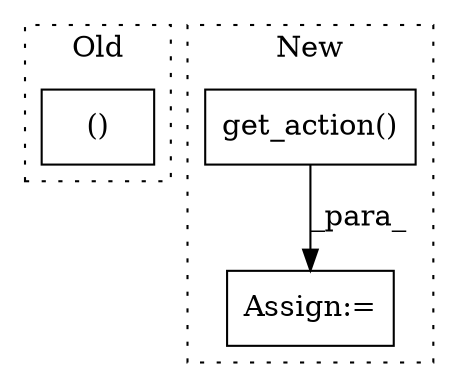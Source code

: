 digraph G {
subgraph cluster0 {
1 [label="()" a="54" s="2858" l="6" shape="box"];
label = "Old";
style="dotted";
}
subgraph cluster1 {
2 [label="get_action()" a="75" s="2979" l="17" shape="box"];
3 [label="Assign:=" a="68" s="2976" l="3" shape="box"];
label = "New";
style="dotted";
}
2 -> 3 [label="_para_"];
}